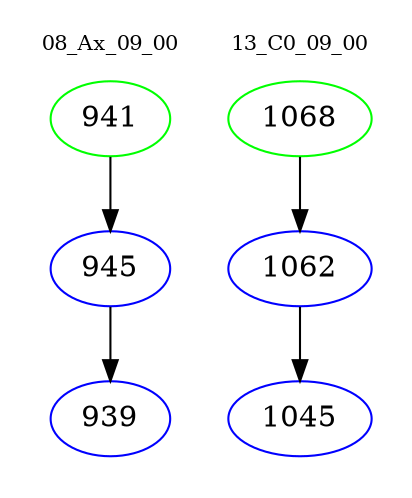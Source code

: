 digraph{
subgraph cluster_0 {
color = white
label = "08_Ax_09_00";
fontsize=10;
T0_941 [label="941", color="green"]
T0_941 -> T0_945 [color="black"]
T0_945 [label="945", color="blue"]
T0_945 -> T0_939 [color="black"]
T0_939 [label="939", color="blue"]
}
subgraph cluster_1 {
color = white
label = "13_C0_09_00";
fontsize=10;
T1_1068 [label="1068", color="green"]
T1_1068 -> T1_1062 [color="black"]
T1_1062 [label="1062", color="blue"]
T1_1062 -> T1_1045 [color="black"]
T1_1045 [label="1045", color="blue"]
}
}
